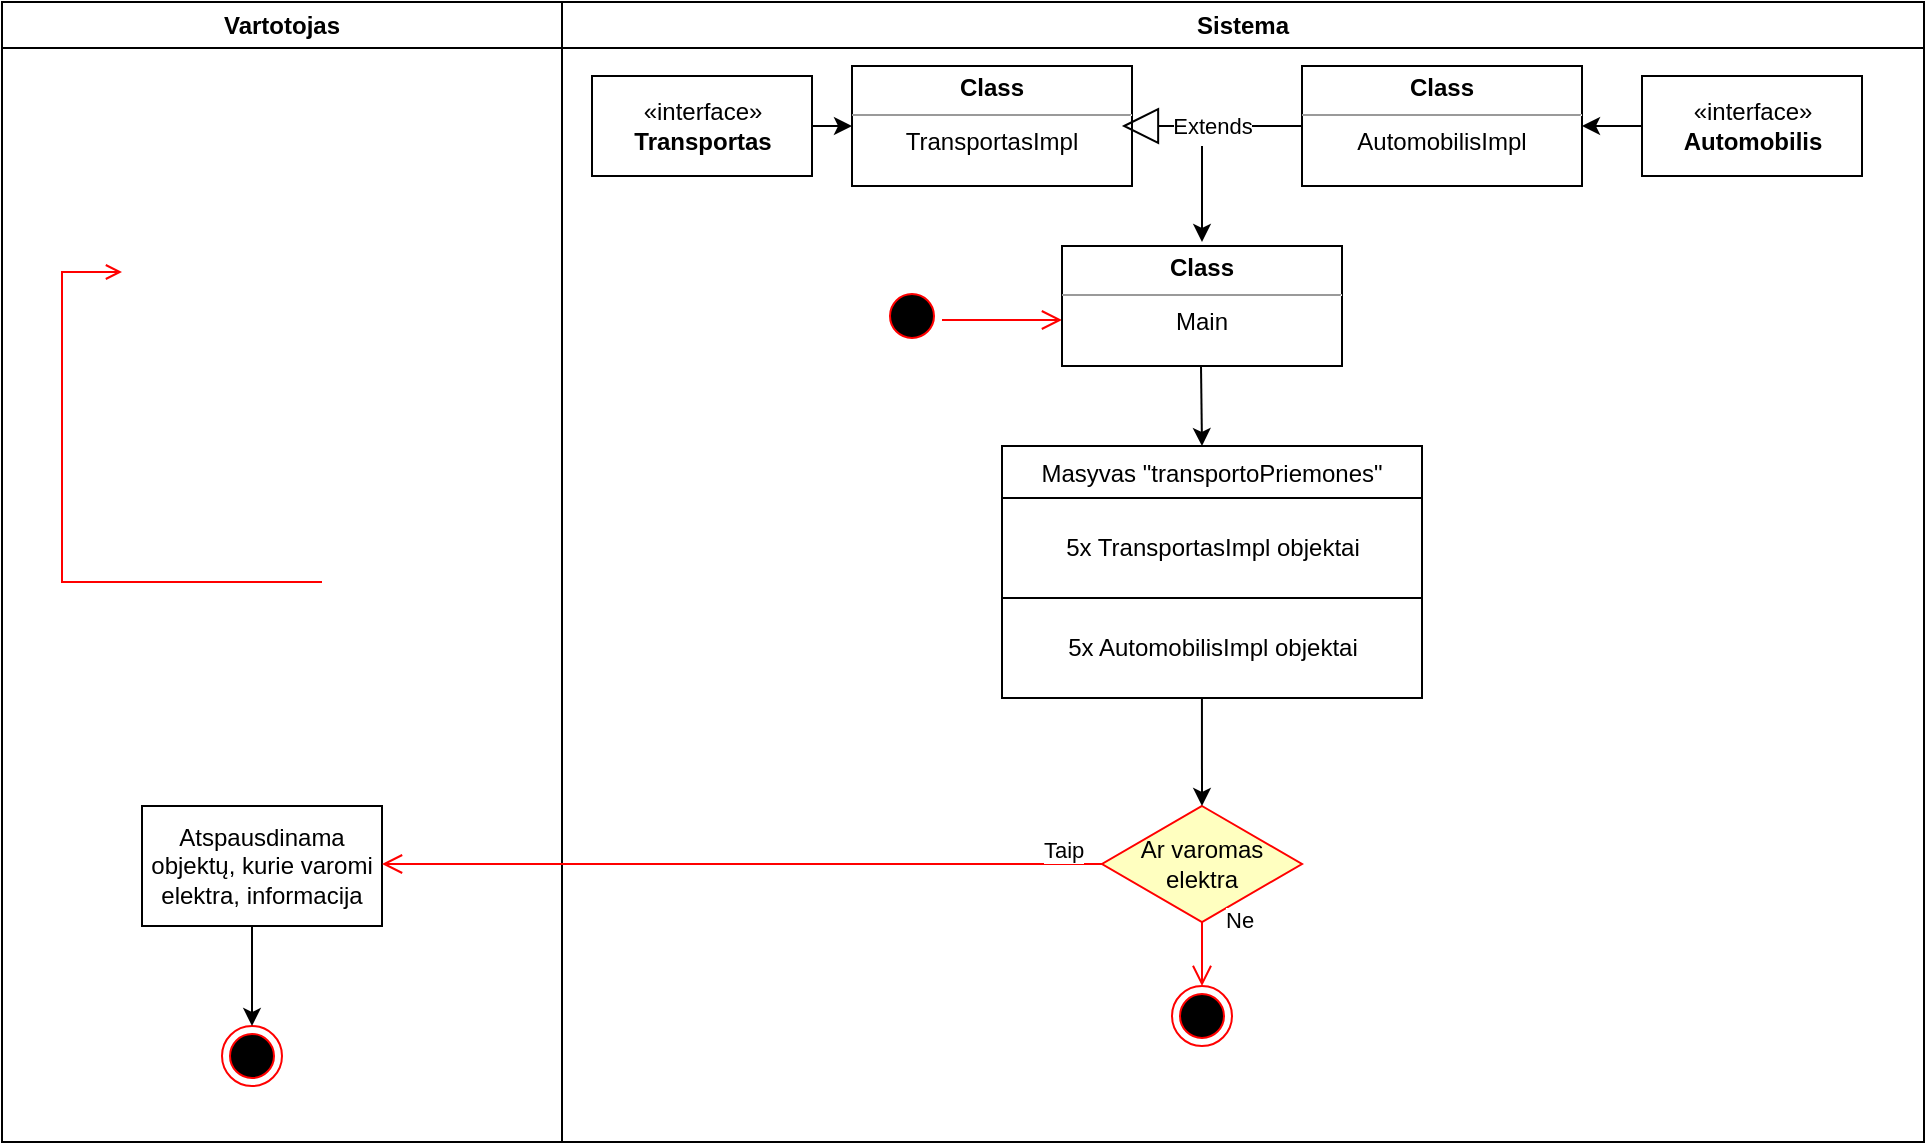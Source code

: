 <mxfile version="12.3.1" type="device" pages="1"><diagram name="Page-1" id="e7e014a7-5840-1c2e-5031-d8a46d1fe8dd"><mxGraphModel dx="1408" dy="781" grid="1" gridSize="10" guides="1" tooltips="1" connect="1" arrows="1" fold="1" page="1" pageScale="1" pageWidth="1169" pageHeight="826" background="#ffffff" math="0" shadow="0"><root><mxCell id="0"/><mxCell id="1" parent="0"/><mxCell id="2" value="Vartotojas" style="swimlane;whiteSpace=wrap" parent="1" vertex="1"><mxGeometry x="40" y="128" width="280" height="570" as="geometry"/></mxCell><mxCell id="12" value="" style="edgeStyle=elbowEdgeStyle;elbow=horizontal;strokeColor=#FF0000;endArrow=open;endFill=1;rounded=0" parent="2" source="10" edge="1"><mxGeometry width="100" height="100" relative="1" as="geometry"><mxPoint x="160" y="290" as="sourcePoint"/><mxPoint x="60" y="135" as="targetPoint"/><Array as="points"><mxPoint x="30" y="250"/></Array></mxGeometry></mxCell><mxCell id="NT9WcXuk2d6keHh7bGtb-69" value="Atspausdinama objektų, kurie varomi elektra, informacija" style="rounded=0;whiteSpace=wrap;html=1;" vertex="1" parent="2"><mxGeometry x="70" y="402" width="120" height="60" as="geometry"/></mxCell><mxCell id="NT9WcXuk2d6keHh7bGtb-71" value="" style="ellipse;html=1;shape=endState;fillColor=#000000;strokeColor=#ff0000;" vertex="1" parent="2"><mxGeometry x="110" y="512" width="30" height="30" as="geometry"/></mxCell><mxCell id="NT9WcXuk2d6keHh7bGtb-70" value="" style="endArrow=classic;html=1;entryX=0.5;entryY=0;entryDx=0;entryDy=0;" edge="1" parent="2" target="NT9WcXuk2d6keHh7bGtb-71"><mxGeometry width="50" height="50" relative="1" as="geometry"><mxPoint x="125" y="462" as="sourcePoint"/><mxPoint x="130" y="512" as="targetPoint"/></mxGeometry></mxCell><mxCell id="3" value="Sistema" style="swimlane;whiteSpace=wrap" parent="1" vertex="1"><mxGeometry x="320" y="128" width="681" height="570" as="geometry"/></mxCell><mxCell id="13" value="" style="ellipse;shape=startState;fillColor=#000000;strokeColor=#ff0000;" parent="3" vertex="1"><mxGeometry x="160" y="142" width="30" height="30" as="geometry"/></mxCell><mxCell id="14" value="" style="edgeStyle=elbowEdgeStyle;elbow=horizontal;verticalAlign=bottom;endArrow=open;endSize=8;strokeColor=#FF0000;endFill=1;rounded=0;" parent="3" edge="1"><mxGeometry x="-5" y="132" as="geometry"><mxPoint x="250" y="159" as="targetPoint"/><mxPoint x="190" y="159" as="sourcePoint"/><Array as="points"><mxPoint x="218" y="159"/></Array></mxGeometry></mxCell><mxCell id="NT9WcXuk2d6keHh7bGtb-41" value="&lt;p style=&quot;margin: 4px 0px 0px&quot;&gt;&lt;b&gt;Class&lt;/b&gt;&lt;/p&gt;&lt;hr size=&quot;1&quot;&gt;&lt;div style=&quot;height: 2px&quot;&gt;TransportasImpl&lt;/div&gt;" style="verticalAlign=top;align=center;overflow=fill;fontSize=12;fontFamily=Helvetica;html=1;" vertex="1" parent="3"><mxGeometry x="145" y="32" width="140" height="60" as="geometry"/></mxCell><mxCell id="NT9WcXuk2d6keHh7bGtb-42" value="«interface»&lt;br&gt;&lt;b&gt;Transportas&lt;/b&gt;" style="html=1;" vertex="1" parent="3"><mxGeometry x="15" y="37" width="110" height="50" as="geometry"/></mxCell><mxCell id="NT9WcXuk2d6keHh7bGtb-47" value="" style="endArrow=classic;html=1;entryX=0;entryY=0.5;entryDx=0;entryDy=0;" edge="1" parent="3" target="NT9WcXuk2d6keHh7bGtb-41"><mxGeometry width="50" height="50" relative="1" as="geometry"><mxPoint x="125" y="62" as="sourcePoint"/><mxPoint x="195" y="42" as="targetPoint"/></mxGeometry></mxCell><mxCell id="NT9WcXuk2d6keHh7bGtb-48" value="&lt;p style=&quot;margin: 4px 0px 0px&quot;&gt;&lt;b&gt;Class&lt;/b&gt;&lt;/p&gt;&lt;hr size=&quot;1&quot;&gt;&lt;div style=&quot;height: 2px&quot;&gt;AutomobilisImpl&lt;/div&gt;" style="verticalAlign=top;align=center;overflow=fill;fontSize=12;fontFamily=Helvetica;html=1;" vertex="1" parent="3"><mxGeometry x="370" y="32" width="140" height="60" as="geometry"/></mxCell><mxCell id="NT9WcXuk2d6keHh7bGtb-49" value="«interface»&lt;br&gt;&lt;b&gt;Automobilis&lt;/b&gt;" style="html=1;" vertex="1" parent="3"><mxGeometry x="540" y="37" width="110" height="50" as="geometry"/></mxCell><mxCell id="NT9WcXuk2d6keHh7bGtb-50" value="" style="endArrow=classic;html=1;entryX=1;entryY=0.5;entryDx=0;entryDy=0;" edge="1" parent="3" target="NT9WcXuk2d6keHh7bGtb-48"><mxGeometry width="50" height="50" relative="1" as="geometry"><mxPoint x="540" y="62" as="sourcePoint"/><mxPoint x="590" y="12" as="targetPoint"/></mxGeometry></mxCell><mxCell id="NT9WcXuk2d6keHh7bGtb-51" value="Extends" style="endArrow=block;endSize=16;endFill=0;html=1;exitX=0;exitY=0.5;exitDx=0;exitDy=0;entryX=0.964;entryY=0.5;entryDx=0;entryDy=0;entryPerimeter=0;" edge="1" parent="3" source="NT9WcXuk2d6keHh7bGtb-48" target="NT9WcXuk2d6keHh7bGtb-41"><mxGeometry width="160" relative="1" as="geometry"><mxPoint x="440" y="62" as="sourcePoint"/><mxPoint x="290" y="62" as="targetPoint"/></mxGeometry></mxCell><mxCell id="NT9WcXuk2d6keHh7bGtb-52" value="&lt;p style=&quot;margin: 4px 0px 0px&quot;&gt;&lt;b&gt;Class&lt;/b&gt;&lt;/p&gt;&lt;hr size=&quot;1&quot;&gt;&lt;div style=&quot;height: 2px&quot;&gt;Main&lt;/div&gt;" style="verticalAlign=top;align=center;overflow=fill;fontSize=12;fontFamily=Helvetica;html=1;" vertex="1" parent="3"><mxGeometry x="250" y="122" width="140" height="60" as="geometry"/></mxCell><mxCell id="NT9WcXuk2d6keHh7bGtb-53" value="" style="endArrow=classic;html=1;" edge="1" parent="3"><mxGeometry width="50" height="50" relative="1" as="geometry"><mxPoint x="320" y="72" as="sourcePoint"/><mxPoint x="320" y="120" as="targetPoint"/></mxGeometry></mxCell><mxCell id="NT9WcXuk2d6keHh7bGtb-54" value="Masyvas &quot;transportoPriemones&quot;" style="swimlane;fontStyle=0;childLayout=stackLayout;horizontal=1;startSize=26;fillColor=none;horizontalStack=0;resizeParent=1;resizeParentMax=0;resizeLast=0;collapsible=1;marginBottom=0;" vertex="1" parent="3"><mxGeometry x="220" y="222" width="210" height="126" as="geometry"><mxRectangle x="230" y="222" width="200" height="26" as="alternateBounds"/></mxGeometry></mxCell><mxCell id="NT9WcXuk2d6keHh7bGtb-58" value="5x TransportasImpl objektai" style="html=1;" vertex="1" parent="NT9WcXuk2d6keHh7bGtb-54"><mxGeometry y="26" width="210" height="50" as="geometry"/></mxCell><mxCell id="NT9WcXuk2d6keHh7bGtb-59" value="5x AutomobilisImpl objektai" style="html=1;" vertex="1" parent="NT9WcXuk2d6keHh7bGtb-54"><mxGeometry y="76" width="210" height="50" as="geometry"/></mxCell><mxCell id="NT9WcXuk2d6keHh7bGtb-60" value="" style="endArrow=classic;html=1;" edge="1" parent="3"><mxGeometry width="50" height="50" relative="1" as="geometry"><mxPoint x="319.5" y="182" as="sourcePoint"/><mxPoint x="320" y="222" as="targetPoint"/></mxGeometry></mxCell><mxCell id="NT9WcXuk2d6keHh7bGtb-64" value="Ar varomas elektra" style="rhombus;whiteSpace=wrap;html=1;fillColor=#ffffc0;strokeColor=#ff0000;" vertex="1" parent="3"><mxGeometry x="270" y="402" width="100" height="58" as="geometry"/></mxCell><mxCell id="NT9WcXuk2d6keHh7bGtb-65" value="Ne" style="edgeStyle=orthogonalEdgeStyle;html=1;align=left;verticalAlign=bottom;endArrow=open;endSize=8;strokeColor=#ff0000;entryX=0.5;entryY=0;entryDx=0;entryDy=0;" edge="1" source="NT9WcXuk2d6keHh7bGtb-64" parent="3"><mxGeometry x="-0.5" y="10" relative="1" as="geometry"><mxPoint x="320" y="492" as="targetPoint"/><mxPoint as="offset"/></mxGeometry></mxCell><mxCell id="NT9WcXuk2d6keHh7bGtb-66" value="Taip" style="edgeStyle=orthogonalEdgeStyle;html=1;align=left;verticalAlign=top;endArrow=open;endSize=8;strokeColor=#ff0000;" edge="1" source="NT9WcXuk2d6keHh7bGtb-64" parent="3"><mxGeometry x="-0.829" y="-20" relative="1" as="geometry"><mxPoint x="-90" y="431" as="targetPoint"/><Array as="points"><mxPoint x="310" y="432"/></Array><mxPoint as="offset"/></mxGeometry></mxCell><mxCell id="NT9WcXuk2d6keHh7bGtb-74" value="" style="ellipse;html=1;shape=endState;fillColor=#000000;strokeColor=#ff0000;" vertex="1" parent="3"><mxGeometry x="305" y="492" width="30" height="30" as="geometry"/></mxCell><mxCell id="NT9WcXuk2d6keHh7bGtb-67" value="" style="endArrow=classic;html=1;entryX=0.5;entryY=0;entryDx=0;entryDy=0;exitX=0.476;exitY=1;exitDx=0;exitDy=0;exitPerimeter=0;" edge="1" parent="3" source="NT9WcXuk2d6keHh7bGtb-59" target="NT9WcXuk2d6keHh7bGtb-64"><mxGeometry width="50" height="50" relative="1" as="geometry"><mxPoint x="310" y="352" as="sourcePoint"/><mxPoint x="360" y="302" as="targetPoint"/></mxGeometry></mxCell></root></mxGraphModel></diagram></mxfile>